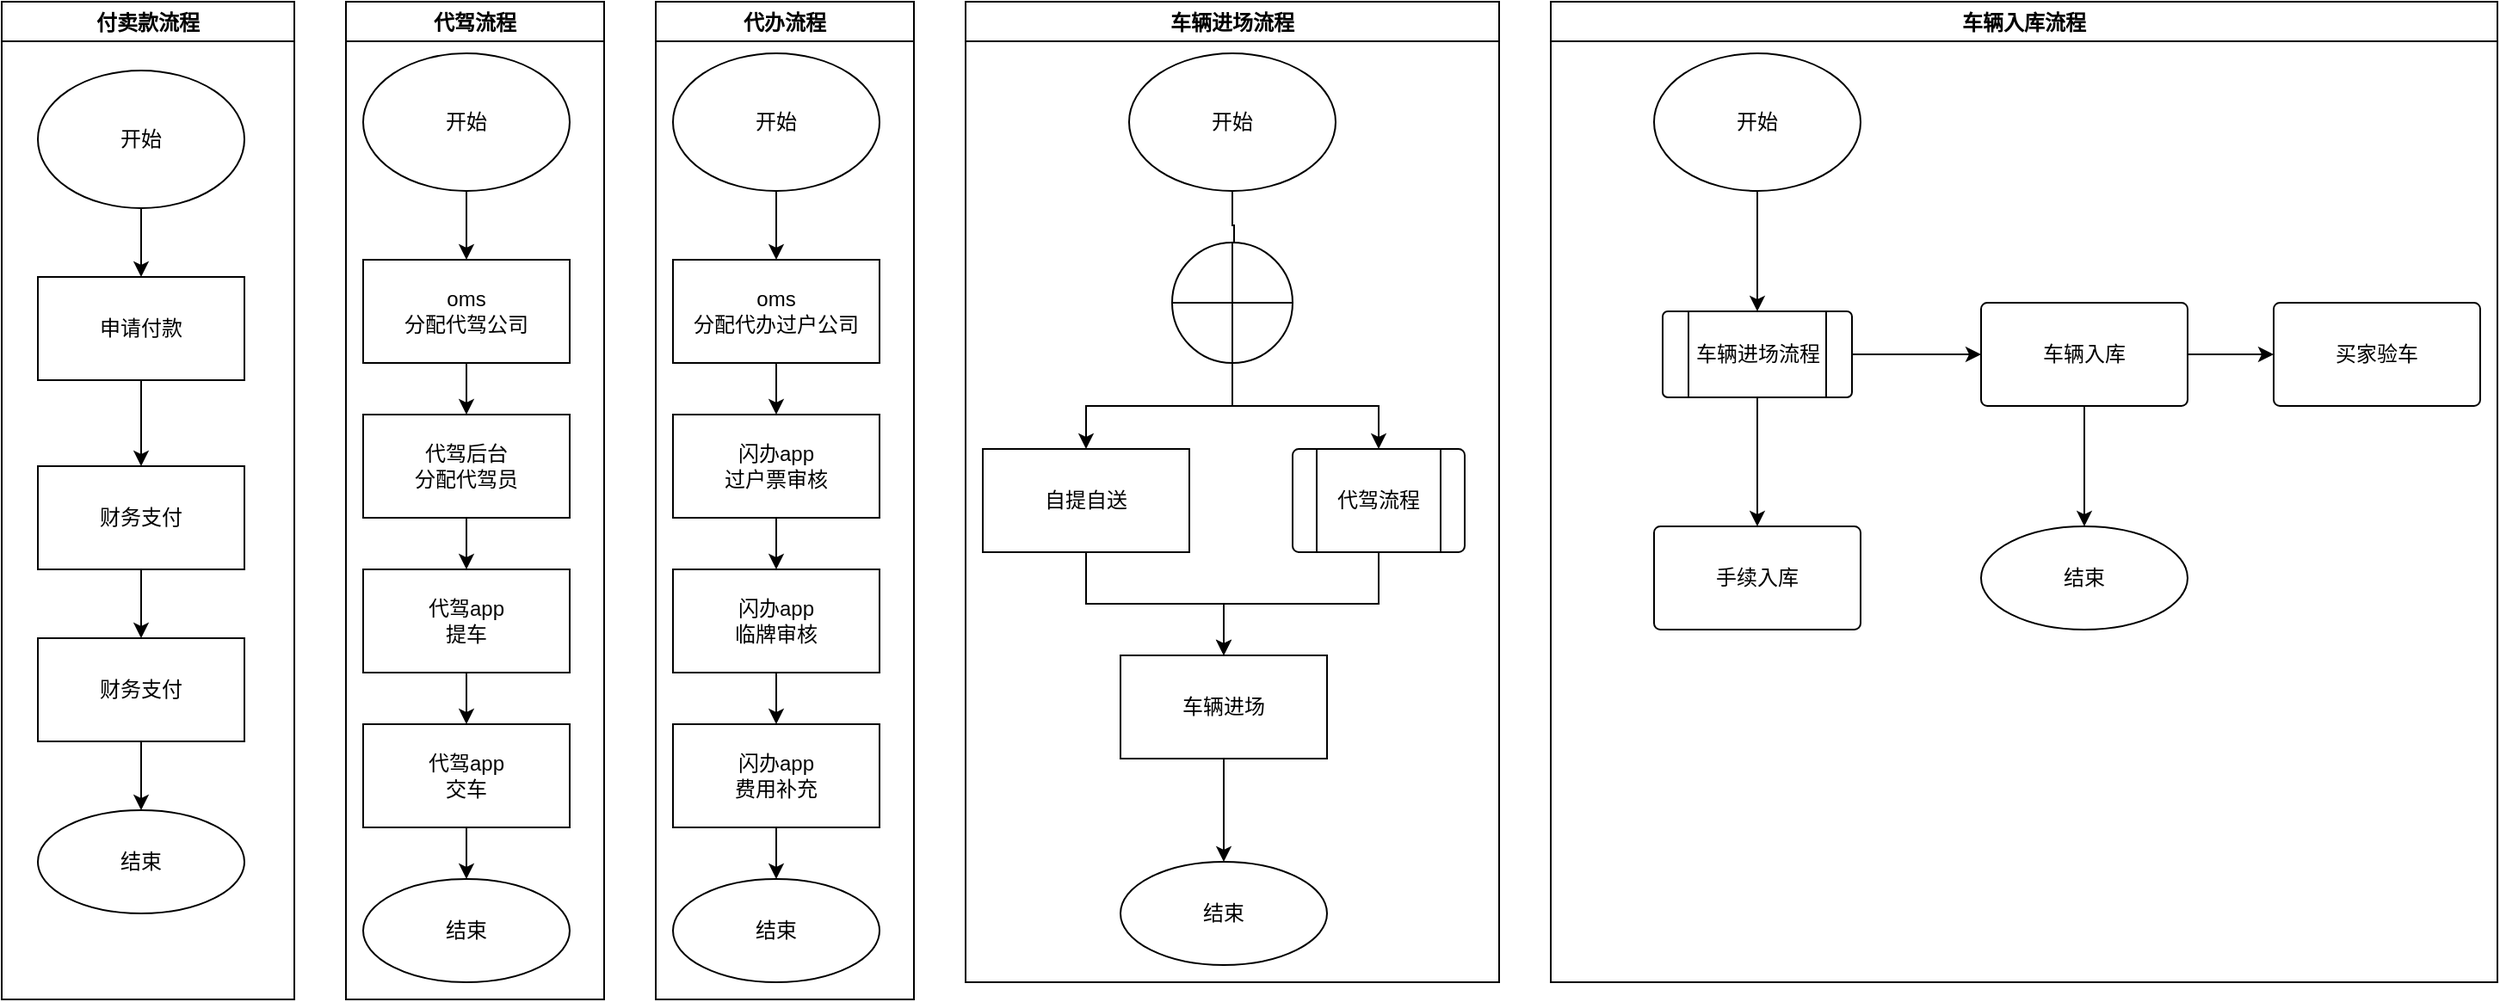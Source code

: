 <mxfile version="20.5.1" type="github">
  <diagram id="LMwuPY2iV8CUSOwi6vbU" name="Page-1">
    <mxGraphModel dx="946" dy="612" grid="1" gridSize="10" guides="1" tooltips="1" connect="1" arrows="1" fold="1" page="1" pageScale="1" pageWidth="850" pageHeight="1100" math="0" shadow="0">
      <root>
        <mxCell id="0" />
        <mxCell id="1" parent="0" />
        <mxCell id="fwDDHEDy0muOu9YzreqG-1" value="付卖款流程" style="swimlane;" vertex="1" parent="1">
          <mxGeometry x="30" y="30" width="170" height="580" as="geometry" />
        </mxCell>
        <mxCell id="fwDDHEDy0muOu9YzreqG-6" style="edgeStyle=orthogonalEdgeStyle;rounded=0;orthogonalLoop=1;jettySize=auto;html=1;" edge="1" parent="fwDDHEDy0muOu9YzreqG-1" source="fwDDHEDy0muOu9YzreqG-2" target="fwDDHEDy0muOu9YzreqG-3">
          <mxGeometry relative="1" as="geometry" />
        </mxCell>
        <mxCell id="fwDDHEDy0muOu9YzreqG-2" value="开始" style="ellipse;whiteSpace=wrap;html=1;" vertex="1" parent="fwDDHEDy0muOu9YzreqG-1">
          <mxGeometry x="21" y="40" width="120" height="80" as="geometry" />
        </mxCell>
        <mxCell id="fwDDHEDy0muOu9YzreqG-7" style="edgeStyle=orthogonalEdgeStyle;rounded=0;orthogonalLoop=1;jettySize=auto;html=1;" edge="1" parent="fwDDHEDy0muOu9YzreqG-1" source="fwDDHEDy0muOu9YzreqG-3" target="fwDDHEDy0muOu9YzreqG-4">
          <mxGeometry relative="1" as="geometry" />
        </mxCell>
        <mxCell id="fwDDHEDy0muOu9YzreqG-3" value="申请付款" style="whiteSpace=wrap;html=1;" vertex="1" parent="fwDDHEDy0muOu9YzreqG-1">
          <mxGeometry x="21" y="160" width="120" height="60" as="geometry" />
        </mxCell>
        <mxCell id="fwDDHEDy0muOu9YzreqG-8" style="edgeStyle=orthogonalEdgeStyle;rounded=0;orthogonalLoop=1;jettySize=auto;html=1;" edge="1" parent="fwDDHEDy0muOu9YzreqG-1" source="fwDDHEDy0muOu9YzreqG-4" target="fwDDHEDy0muOu9YzreqG-5">
          <mxGeometry relative="1" as="geometry" />
        </mxCell>
        <mxCell id="fwDDHEDy0muOu9YzreqG-4" value="财务支付" style="whiteSpace=wrap;html=1;" vertex="1" parent="fwDDHEDy0muOu9YzreqG-1">
          <mxGeometry x="21" y="270" width="120" height="60" as="geometry" />
        </mxCell>
        <mxCell id="fwDDHEDy0muOu9YzreqG-10" value="" style="edgeStyle=orthogonalEdgeStyle;rounded=0;orthogonalLoop=1;jettySize=auto;html=1;" edge="1" parent="fwDDHEDy0muOu9YzreqG-1" source="fwDDHEDy0muOu9YzreqG-5" target="fwDDHEDy0muOu9YzreqG-9">
          <mxGeometry relative="1" as="geometry" />
        </mxCell>
        <mxCell id="fwDDHEDy0muOu9YzreqG-5" value="财务支付" style="whiteSpace=wrap;html=1;" vertex="1" parent="fwDDHEDy0muOu9YzreqG-1">
          <mxGeometry x="21" y="370" width="120" height="60" as="geometry" />
        </mxCell>
        <mxCell id="fwDDHEDy0muOu9YzreqG-9" value="结束" style="ellipse;whiteSpace=wrap;html=1;" vertex="1" parent="fwDDHEDy0muOu9YzreqG-1">
          <mxGeometry x="21" y="470" width="120" height="60" as="geometry" />
        </mxCell>
        <mxCell id="fwDDHEDy0muOu9YzreqG-11" value="代驾流程" style="swimlane;" vertex="1" parent="1">
          <mxGeometry x="230" y="30" width="150" height="580" as="geometry" />
        </mxCell>
        <mxCell id="fwDDHEDy0muOu9YzreqG-22" style="edgeStyle=orthogonalEdgeStyle;rounded=0;orthogonalLoop=1;jettySize=auto;html=1;entryX=0.5;entryY=0;entryDx=0;entryDy=0;" edge="1" parent="fwDDHEDy0muOu9YzreqG-11" source="fwDDHEDy0muOu9YzreqG-12" target="fwDDHEDy0muOu9YzreqG-13">
          <mxGeometry relative="1" as="geometry" />
        </mxCell>
        <mxCell id="fwDDHEDy0muOu9YzreqG-12" value="开始" style="ellipse;whiteSpace=wrap;html=1;" vertex="1" parent="fwDDHEDy0muOu9YzreqG-11">
          <mxGeometry x="10" y="30" width="120" height="80" as="geometry" />
        </mxCell>
        <mxCell id="fwDDHEDy0muOu9YzreqG-23" style="edgeStyle=orthogonalEdgeStyle;rounded=0;orthogonalLoop=1;jettySize=auto;html=1;" edge="1" parent="fwDDHEDy0muOu9YzreqG-11" source="fwDDHEDy0muOu9YzreqG-13" target="fwDDHEDy0muOu9YzreqG-14">
          <mxGeometry relative="1" as="geometry" />
        </mxCell>
        <mxCell id="fwDDHEDy0muOu9YzreqG-13" value="oms&lt;br&gt;&lt;div&gt;分配代驾公司&lt;/div&gt;" style="whiteSpace=wrap;html=1;" vertex="1" parent="fwDDHEDy0muOu9YzreqG-11">
          <mxGeometry x="10" y="150" width="120" height="60" as="geometry" />
        </mxCell>
        <mxCell id="fwDDHEDy0muOu9YzreqG-24" style="edgeStyle=orthogonalEdgeStyle;rounded=0;orthogonalLoop=1;jettySize=auto;html=1;" edge="1" parent="fwDDHEDy0muOu9YzreqG-11" source="fwDDHEDy0muOu9YzreqG-14" target="fwDDHEDy0muOu9YzreqG-15">
          <mxGeometry relative="1" as="geometry" />
        </mxCell>
        <mxCell id="fwDDHEDy0muOu9YzreqG-14" value="&lt;div&gt;代驾后台&lt;/div&gt;&lt;div&gt;分配代驾员&lt;br&gt;&lt;/div&gt;" style="whiteSpace=wrap;html=1;" vertex="1" parent="fwDDHEDy0muOu9YzreqG-11">
          <mxGeometry x="10" y="240" width="120" height="60" as="geometry" />
        </mxCell>
        <mxCell id="fwDDHEDy0muOu9YzreqG-25" style="edgeStyle=orthogonalEdgeStyle;rounded=0;orthogonalLoop=1;jettySize=auto;html=1;" edge="1" parent="fwDDHEDy0muOu9YzreqG-11" source="fwDDHEDy0muOu9YzreqG-15" target="fwDDHEDy0muOu9YzreqG-21">
          <mxGeometry relative="1" as="geometry" />
        </mxCell>
        <mxCell id="fwDDHEDy0muOu9YzreqG-15" value="&lt;div&gt;代驾app&lt;/div&gt;&lt;div&gt;提车&lt;br&gt;&lt;/div&gt;" style="whiteSpace=wrap;html=1;" vertex="1" parent="fwDDHEDy0muOu9YzreqG-11">
          <mxGeometry x="10" y="330" width="120" height="60" as="geometry" />
        </mxCell>
        <mxCell id="fwDDHEDy0muOu9YzreqG-21" value="&lt;div&gt;代驾app&lt;/div&gt;&lt;div&gt;交车&lt;br&gt;&lt;/div&gt;" style="whiteSpace=wrap;html=1;" vertex="1" parent="fwDDHEDy0muOu9YzreqG-11">
          <mxGeometry x="10" y="420" width="120" height="60" as="geometry" />
        </mxCell>
        <mxCell id="fwDDHEDy0muOu9YzreqG-26" value="结束" style="ellipse;whiteSpace=wrap;html=1;" vertex="1" parent="fwDDHEDy0muOu9YzreqG-11">
          <mxGeometry x="10" y="510" width="120" height="60" as="geometry" />
        </mxCell>
        <mxCell id="fwDDHEDy0muOu9YzreqG-27" value="" style="edgeStyle=orthogonalEdgeStyle;rounded=0;orthogonalLoop=1;jettySize=auto;html=1;" edge="1" parent="fwDDHEDy0muOu9YzreqG-11" source="fwDDHEDy0muOu9YzreqG-21" target="fwDDHEDy0muOu9YzreqG-26">
          <mxGeometry relative="1" as="geometry" />
        </mxCell>
        <mxCell id="fwDDHEDy0muOu9YzreqG-28" value="代办流程" style="swimlane;" vertex="1" parent="1">
          <mxGeometry x="410" y="30" width="150" height="580" as="geometry" />
        </mxCell>
        <mxCell id="fwDDHEDy0muOu9YzreqG-29" style="edgeStyle=orthogonalEdgeStyle;rounded=0;orthogonalLoop=1;jettySize=auto;html=1;entryX=0.5;entryY=0;entryDx=0;entryDy=0;" edge="1" parent="fwDDHEDy0muOu9YzreqG-28" source="fwDDHEDy0muOu9YzreqG-30" target="fwDDHEDy0muOu9YzreqG-32">
          <mxGeometry relative="1" as="geometry" />
        </mxCell>
        <mxCell id="fwDDHEDy0muOu9YzreqG-30" value="开始" style="ellipse;whiteSpace=wrap;html=1;" vertex="1" parent="fwDDHEDy0muOu9YzreqG-28">
          <mxGeometry x="10" y="30" width="120" height="80" as="geometry" />
        </mxCell>
        <mxCell id="fwDDHEDy0muOu9YzreqG-31" style="edgeStyle=orthogonalEdgeStyle;rounded=0;orthogonalLoop=1;jettySize=auto;html=1;" edge="1" parent="fwDDHEDy0muOu9YzreqG-28" source="fwDDHEDy0muOu9YzreqG-32" target="fwDDHEDy0muOu9YzreqG-34">
          <mxGeometry relative="1" as="geometry" />
        </mxCell>
        <mxCell id="fwDDHEDy0muOu9YzreqG-32" value="oms&lt;br&gt;&lt;div&gt;分配代办过户公司&lt;/div&gt;" style="whiteSpace=wrap;html=1;" vertex="1" parent="fwDDHEDy0muOu9YzreqG-28">
          <mxGeometry x="10" y="150" width="120" height="60" as="geometry" />
        </mxCell>
        <mxCell id="fwDDHEDy0muOu9YzreqG-33" style="edgeStyle=orthogonalEdgeStyle;rounded=0;orthogonalLoop=1;jettySize=auto;html=1;" edge="1" parent="fwDDHEDy0muOu9YzreqG-28" source="fwDDHEDy0muOu9YzreqG-34" target="fwDDHEDy0muOu9YzreqG-36">
          <mxGeometry relative="1" as="geometry" />
        </mxCell>
        <mxCell id="fwDDHEDy0muOu9YzreqG-34" value="&lt;div&gt;闪办app&lt;/div&gt;&lt;div&gt;过户票审核&lt;br&gt;&lt;/div&gt;" style="whiteSpace=wrap;html=1;" vertex="1" parent="fwDDHEDy0muOu9YzreqG-28">
          <mxGeometry x="10" y="240" width="120" height="60" as="geometry" />
        </mxCell>
        <mxCell id="fwDDHEDy0muOu9YzreqG-35" style="edgeStyle=orthogonalEdgeStyle;rounded=0;orthogonalLoop=1;jettySize=auto;html=1;" edge="1" parent="fwDDHEDy0muOu9YzreqG-28" source="fwDDHEDy0muOu9YzreqG-36" target="fwDDHEDy0muOu9YzreqG-37">
          <mxGeometry relative="1" as="geometry" />
        </mxCell>
        <mxCell id="fwDDHEDy0muOu9YzreqG-36" value="&lt;div&gt;闪办app&lt;/div&gt;&lt;div&gt;临牌审核&lt;br&gt;&lt;/div&gt;" style="whiteSpace=wrap;html=1;" vertex="1" parent="fwDDHEDy0muOu9YzreqG-28">
          <mxGeometry x="10" y="330" width="120" height="60" as="geometry" />
        </mxCell>
        <mxCell id="fwDDHEDy0muOu9YzreqG-37" value="&lt;div&gt;闪办app&lt;/div&gt;&lt;div&gt;费用补充&lt;br&gt;&lt;/div&gt;" style="whiteSpace=wrap;html=1;" vertex="1" parent="fwDDHEDy0muOu9YzreqG-28">
          <mxGeometry x="10" y="420" width="120" height="60" as="geometry" />
        </mxCell>
        <mxCell id="fwDDHEDy0muOu9YzreqG-38" value="结束" style="ellipse;whiteSpace=wrap;html=1;" vertex="1" parent="fwDDHEDy0muOu9YzreqG-28">
          <mxGeometry x="10" y="510" width="120" height="60" as="geometry" />
        </mxCell>
        <mxCell id="fwDDHEDy0muOu9YzreqG-39" value="" style="edgeStyle=orthogonalEdgeStyle;rounded=0;orthogonalLoop=1;jettySize=auto;html=1;" edge="1" parent="fwDDHEDy0muOu9YzreqG-28" source="fwDDHEDy0muOu9YzreqG-37" target="fwDDHEDy0muOu9YzreqG-38">
          <mxGeometry relative="1" as="geometry" />
        </mxCell>
        <mxCell id="fwDDHEDy0muOu9YzreqG-40" value="车辆进场流程" style="swimlane;" vertex="1" parent="1">
          <mxGeometry x="590" y="30" width="310" height="570" as="geometry" />
        </mxCell>
        <mxCell id="fwDDHEDy0muOu9YzreqG-45" style="edgeStyle=orthogonalEdgeStyle;rounded=0;orthogonalLoop=1;jettySize=auto;html=1;entryX=0.514;entryY=0.157;entryDx=0;entryDy=0;entryPerimeter=0;" edge="1" parent="fwDDHEDy0muOu9YzreqG-40" source="fwDDHEDy0muOu9YzreqG-43" target="fwDDHEDy0muOu9YzreqG-44">
          <mxGeometry relative="1" as="geometry" />
        </mxCell>
        <mxCell id="fwDDHEDy0muOu9YzreqG-43" value="开始" style="ellipse;whiteSpace=wrap;html=1;" vertex="1" parent="fwDDHEDy0muOu9YzreqG-40">
          <mxGeometry x="95" y="30" width="120" height="80" as="geometry" />
        </mxCell>
        <mxCell id="fwDDHEDy0muOu9YzreqG-47" style="edgeStyle=orthogonalEdgeStyle;rounded=0;orthogonalLoop=1;jettySize=auto;html=1;entryX=0.5;entryY=0;entryDx=0;entryDy=0;" edge="1" parent="fwDDHEDy0muOu9YzreqG-40" source="fwDDHEDy0muOu9YzreqG-44" target="fwDDHEDy0muOu9YzreqG-46">
          <mxGeometry relative="1" as="geometry" />
        </mxCell>
        <mxCell id="fwDDHEDy0muOu9YzreqG-49" style="edgeStyle=orthogonalEdgeStyle;rounded=0;orthogonalLoop=1;jettySize=auto;html=1;" edge="1" parent="fwDDHEDy0muOu9YzreqG-40" source="fwDDHEDy0muOu9YzreqG-44" target="fwDDHEDy0muOu9YzreqG-48">
          <mxGeometry relative="1" as="geometry" />
        </mxCell>
        <mxCell id="fwDDHEDy0muOu9YzreqG-44" value="" style="verticalLabelPosition=bottom;verticalAlign=top;html=1;shape=mxgraph.flowchart.summing_function;" vertex="1" parent="fwDDHEDy0muOu9YzreqG-40">
          <mxGeometry x="120" y="140" width="70" height="70" as="geometry" />
        </mxCell>
        <mxCell id="fwDDHEDy0muOu9YzreqG-51" style="edgeStyle=orthogonalEdgeStyle;rounded=0;orthogonalLoop=1;jettySize=auto;html=1;" edge="1" parent="fwDDHEDy0muOu9YzreqG-40" source="fwDDHEDy0muOu9YzreqG-46" target="fwDDHEDy0muOu9YzreqG-50">
          <mxGeometry relative="1" as="geometry" />
        </mxCell>
        <mxCell id="fwDDHEDy0muOu9YzreqG-46" value="自提自送" style="whiteSpace=wrap;html=1;verticalAlign=middle;" vertex="1" parent="fwDDHEDy0muOu9YzreqG-40">
          <mxGeometry x="10" y="260" width="120" height="60" as="geometry" />
        </mxCell>
        <mxCell id="fwDDHEDy0muOu9YzreqG-52" style="edgeStyle=orthogonalEdgeStyle;rounded=0;orthogonalLoop=1;jettySize=auto;html=1;" edge="1" parent="fwDDHEDy0muOu9YzreqG-40" source="fwDDHEDy0muOu9YzreqG-48" target="fwDDHEDy0muOu9YzreqG-50">
          <mxGeometry relative="1" as="geometry" />
        </mxCell>
        <mxCell id="fwDDHEDy0muOu9YzreqG-48" value="代驾流程" style="verticalLabelPosition=middle;verticalAlign=middle;html=1;shape=process;whiteSpace=wrap;rounded=1;size=0.14;arcSize=6;labelPosition=center;align=center;" vertex="1" parent="fwDDHEDy0muOu9YzreqG-40">
          <mxGeometry x="190" y="260" width="100" height="60" as="geometry" />
        </mxCell>
        <mxCell id="fwDDHEDy0muOu9YzreqG-54" style="edgeStyle=orthogonalEdgeStyle;rounded=0;orthogonalLoop=1;jettySize=auto;html=1;" edge="1" parent="fwDDHEDy0muOu9YzreqG-40" source="fwDDHEDy0muOu9YzreqG-50" target="fwDDHEDy0muOu9YzreqG-53">
          <mxGeometry relative="1" as="geometry" />
        </mxCell>
        <mxCell id="fwDDHEDy0muOu9YzreqG-50" value="车辆进场" style="whiteSpace=wrap;html=1;" vertex="1" parent="fwDDHEDy0muOu9YzreqG-40">
          <mxGeometry x="90" y="380" width="120" height="60" as="geometry" />
        </mxCell>
        <mxCell id="fwDDHEDy0muOu9YzreqG-53" value="结束" style="ellipse;whiteSpace=wrap;html=1;" vertex="1" parent="fwDDHEDy0muOu9YzreqG-40">
          <mxGeometry x="90" y="500" width="120" height="60" as="geometry" />
        </mxCell>
        <mxCell id="fwDDHEDy0muOu9YzreqG-55" value="车辆入库流程" style="swimlane;" vertex="1" parent="1">
          <mxGeometry x="930" y="30" width="550" height="570" as="geometry" />
        </mxCell>
        <mxCell id="fwDDHEDy0muOu9YzreqG-58" style="edgeStyle=orthogonalEdgeStyle;rounded=0;orthogonalLoop=1;jettySize=auto;html=1;" edge="1" parent="fwDDHEDy0muOu9YzreqG-55" source="fwDDHEDy0muOu9YzreqG-56" target="fwDDHEDy0muOu9YzreqG-57">
          <mxGeometry relative="1" as="geometry" />
        </mxCell>
        <mxCell id="fwDDHEDy0muOu9YzreqG-56" value="开始" style="ellipse;whiteSpace=wrap;html=1;" vertex="1" parent="fwDDHEDy0muOu9YzreqG-55">
          <mxGeometry x="60" y="30" width="120" height="80" as="geometry" />
        </mxCell>
        <mxCell id="fwDDHEDy0muOu9YzreqG-57" value="车辆进场流程" style="verticalLabelPosition=middle;verticalAlign=middle;html=1;shape=process;whiteSpace=wrap;rounded=1;size=0.14;arcSize=6;labelPosition=center;align=center;" vertex="1" parent="fwDDHEDy0muOu9YzreqG-55">
          <mxGeometry x="65" y="180" width="110" height="50" as="geometry" />
        </mxCell>
        <mxCell id="fwDDHEDy0muOu9YzreqG-69" value="结束" style="ellipse;whiteSpace=wrap;html=1;rounded=1;arcSize=6;" vertex="1" parent="fwDDHEDy0muOu9YzreqG-55">
          <mxGeometry x="250" y="305" width="120" height="60" as="geometry" />
        </mxCell>
        <mxCell id="fwDDHEDy0muOu9YzreqG-59" value="手续入库" style="whiteSpace=wrap;html=1;rounded=1;arcSize=6;" vertex="1" parent="1">
          <mxGeometry x="990" y="335" width="120" height="60" as="geometry" />
        </mxCell>
        <mxCell id="fwDDHEDy0muOu9YzreqG-60" value="" style="edgeStyle=orthogonalEdgeStyle;rounded=0;orthogonalLoop=1;jettySize=auto;html=1;" edge="1" parent="1" source="fwDDHEDy0muOu9YzreqG-57" target="fwDDHEDy0muOu9YzreqG-59">
          <mxGeometry relative="1" as="geometry" />
        </mxCell>
        <mxCell id="fwDDHEDy0muOu9YzreqG-64" value="" style="edgeStyle=orthogonalEdgeStyle;rounded=0;orthogonalLoop=1;jettySize=auto;html=1;" edge="1" parent="1" source="fwDDHEDy0muOu9YzreqG-61" target="fwDDHEDy0muOu9YzreqG-63">
          <mxGeometry relative="1" as="geometry" />
        </mxCell>
        <mxCell id="fwDDHEDy0muOu9YzreqG-70" style="edgeStyle=orthogonalEdgeStyle;rounded=0;orthogonalLoop=1;jettySize=auto;html=1;entryX=0.5;entryY=0;entryDx=0;entryDy=0;" edge="1" parent="1" source="fwDDHEDy0muOu9YzreqG-61" target="fwDDHEDy0muOu9YzreqG-69">
          <mxGeometry relative="1" as="geometry" />
        </mxCell>
        <mxCell id="fwDDHEDy0muOu9YzreqG-61" value="车辆入库" style="whiteSpace=wrap;html=1;rounded=1;arcSize=6;" vertex="1" parent="1">
          <mxGeometry x="1180" y="205" width="120" height="60" as="geometry" />
        </mxCell>
        <mxCell id="fwDDHEDy0muOu9YzreqG-62" value="" style="edgeStyle=orthogonalEdgeStyle;rounded=0;orthogonalLoop=1;jettySize=auto;html=1;" edge="1" parent="1" source="fwDDHEDy0muOu9YzreqG-57" target="fwDDHEDy0muOu9YzreqG-61">
          <mxGeometry relative="1" as="geometry" />
        </mxCell>
        <mxCell id="fwDDHEDy0muOu9YzreqG-63" value="买家验车" style="whiteSpace=wrap;html=1;rounded=1;arcSize=6;" vertex="1" parent="1">
          <mxGeometry x="1350" y="205" width="120" height="60" as="geometry" />
        </mxCell>
      </root>
    </mxGraphModel>
  </diagram>
</mxfile>
